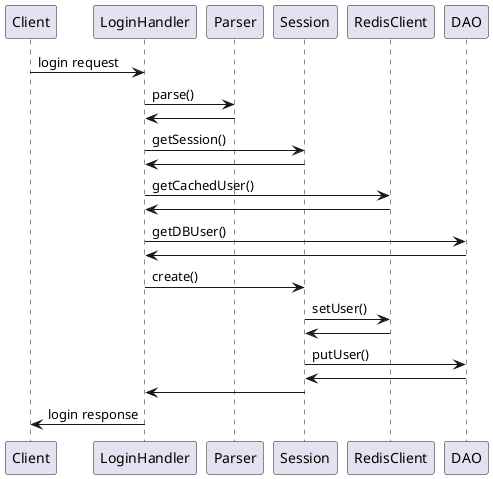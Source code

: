 @startuml

Client -> LoginHandler: login request
LoginHandler -> Parser: parse()
Parser -> LoginHandler
LoginHandler -> Session: getSession()
Session -> LoginHandler:
LoginHandler -> RedisClient: getCachedUser()
RedisClient -> LoginHandler
LoginHandler -> DAO: getDBUser()
DAO -> LoginHandler
LoginHandler -> Session: create()
Session -> RedisClient: setUser()
RedisClient -> Session
Session -> DAO: putUser()
DAO -> Session
Session -> LoginHandler
LoginHandler -> Client: login response

@enduml